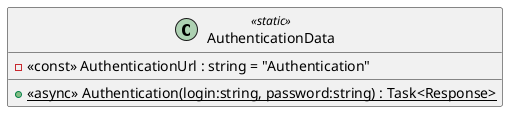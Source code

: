 @startuml
class AuthenticationData <<static>> {
    - <<const>> AuthenticationUrl : string = "Authentication"
    + {static} <<async>> Authentication(login:string, password:string) : Task<Response>
}
@enduml
